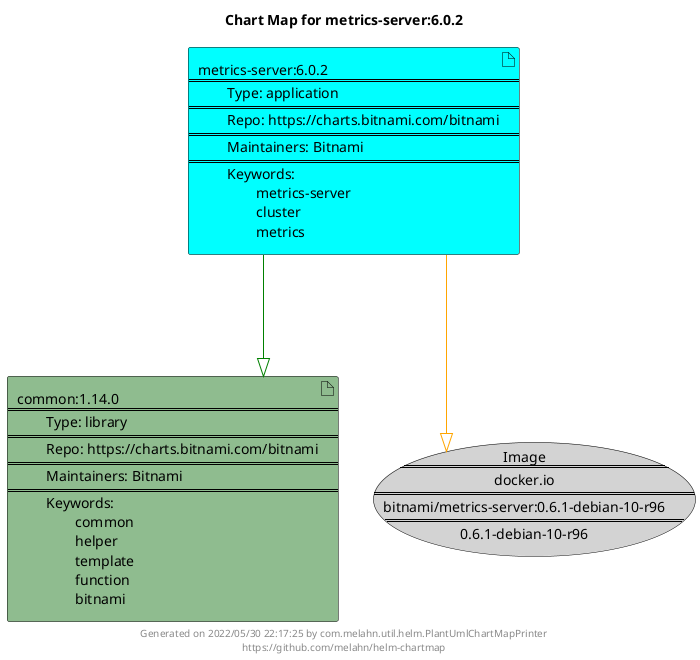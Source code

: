 @startuml
skinparam linetype ortho
skinparam backgroundColor white
skinparam usecaseBorderColor black
skinparam usecaseArrowColor LightSlateGray
skinparam artifactBorderColor black
skinparam artifactArrowColor LightSlateGray

title Chart Map for metrics-server:6.0.2

'There are 2 referenced Helm Charts
artifact "metrics-server:6.0.2\n====\n\tType: application\n====\n\tRepo: https://charts.bitnami.com/bitnami\n====\n\tMaintainers: Bitnami\n====\n\tKeywords: \n\t\tmetrics-server\n\t\tcluster\n\t\tmetrics" as metrics_server_6_0_2 #Cyan
artifact "common:1.14.0\n====\n\tType: library\n====\n\tRepo: https://charts.bitnami.com/bitnami\n====\n\tMaintainers: Bitnami\n====\n\tKeywords: \n\t\tcommon\n\t\thelper\n\t\ttemplate\n\t\tfunction\n\t\tbitnami" as common_1_14_0 #DarkSeaGreen

'There is one referenced Docker Image
usecase "Image\n====\ndocker.io\n====\nbitnami/metrics-server:0.6.1-debian-10-r96\n====\n0.6.1-debian-10-r96" as docker_io_bitnami_metrics_server_0_6_1_debian_10_r96 #LightGrey

'Chart Dependencies
metrics_server_6_0_2--[#green]-|>common_1_14_0
metrics_server_6_0_2--[#orange]-|>docker_io_bitnami_metrics_server_0_6_1_debian_10_r96

center footer Generated on 2022/05/30 22:17:25 by com.melahn.util.helm.PlantUmlChartMapPrinter\nhttps://github.com/melahn/helm-chartmap
@enduml
